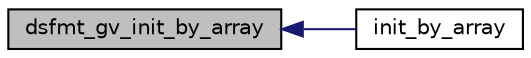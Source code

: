 digraph "dsfmt_gv_init_by_array"
{
 // INTERACTIVE_SVG=YES
  edge [fontname="Helvetica",fontsize="10",labelfontname="Helvetica",labelfontsize="10"];
  node [fontname="Helvetica",fontsize="10",shape=record];
  rankdir="LR";
  Node1 [label="dsfmt_gv_init_by_array",height=0.2,width=0.4,color="black", fillcolor="grey75", style="filled", fontcolor="black"];
  Node1 -> Node2 [dir="back",color="midnightblue",fontsize="10",style="solid",fontname="Helvetica"];
  Node2 [label="init_by_array",height=0.2,width=0.4,color="black", fillcolor="white", style="filled",URL="$d_s_f_m_t_8h.html#a46947b547a4f7d7758a682298f7ec0ce"];
}
